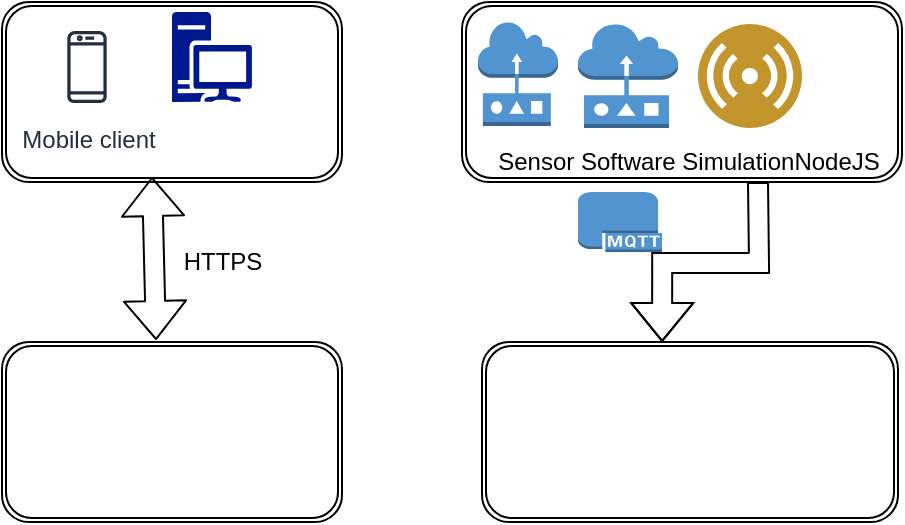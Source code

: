 <mxfile version="10.4.1" type="github"><diagram id="Kz44puRA4h2B7AGWVotk" name="Page-1"><mxGraphModel dx="502" dy="375" grid="1" gridSize="10" guides="1" tooltips="1" connect="1" arrows="1" fold="1" page="1" pageScale="1" pageWidth="850" pageHeight="1100" math="0" shadow="0"><root><mxCell id="0"/><mxCell id="1" parent="0"/><mxCell id="8RBf4s41oKtYpggz9zuo-3" value="" style="shape=ext;double=1;rounded=1;whiteSpace=wrap;html=1;" vertex="1" parent="1"><mxGeometry x="270" y="30" width="220" height="90" as="geometry"/></mxCell><mxCell id="8RBf4s41oKtYpggz9zuo-1" value="" style="shape=ext;double=1;rounded=1;whiteSpace=wrap;html=1;" vertex="1" parent="1"><mxGeometry x="40" y="30" width="170" height="90" as="geometry"/></mxCell><mxCell id="8RBf4s41oKtYpggz9zuo-6" value="" style="shape=ext;double=1;rounded=1;whiteSpace=wrap;html=1;" vertex="1" parent="1"><mxGeometry x="40" y="200" width="170" height="90" as="geometry"/></mxCell><mxCell id="64qL2pTZ_trt8KvoJyIy-1" value="Mobile client" style="outlineConnect=0;fontColor=#232F3E;gradientColor=none;strokeColor=#232F3E;fillColor=#ffffff;dashed=0;verticalLabelPosition=bottom;verticalAlign=top;align=center;html=1;fontSize=12;fontStyle=0;aspect=fixed;shape=mxgraph.aws4.resourceIcon;resIcon=mxgraph.aws4.mobile_client;" parent="1" vertex="1"><mxGeometry x="60" y="40" width="45" height="45" as="geometry"/></mxCell><mxCell id="64qL2pTZ_trt8KvoJyIy-2" value="" style="shadow=0;dashed=0;html=1;strokeColor=none;labelPosition=center;verticalLabelPosition=bottom;verticalAlign=top;align=center;shape=mxgraph.mscae.enterprise.workstation_client;fillColor=#00188D;" parent="1" vertex="1"><mxGeometry x="125" y="35" width="40" height="45" as="geometry"/></mxCell><mxCell id="64qL2pTZ_trt8KvoJyIy-3" value="" style="outlineConnect=0;dashed=0;verticalLabelPosition=bottom;verticalAlign=top;align=center;html=1;shape=mxgraph.aws3.sensor;fillColor=#5294CF;gradientColor=none;" parent="1" vertex="1"><mxGeometry x="278" y="40" width="40" height="52" as="geometry"/></mxCell><mxCell id="64qL2pTZ_trt8KvoJyIy-4" value="" style="outlineConnect=0;dashed=0;verticalLabelPosition=bottom;verticalAlign=top;align=center;html=1;shape=mxgraph.aws3.sensor;fillColor=#5294CF;gradientColor=none;" parent="1" vertex="1"><mxGeometry x="328" y="41" width="50" height="52" as="geometry"/></mxCell><mxCell id="64qL2pTZ_trt8KvoJyIy-5" value="" style="aspect=fixed;perimeter=ellipsePerimeter;html=1;align=center;shadow=0;dashed=0;image;image=img/lib/ibm/users/sensor.svg;" parent="1" vertex="1"><mxGeometry x="388" y="41" width="52" height="52" as="geometry"/></mxCell><mxCell id="8RBf4s41oKtYpggz9zuo-9" value="" style="edgeStyle=orthogonalEdgeStyle;shape=flexArrow;rounded=0;orthogonalLoop=1;jettySize=auto;html=1;entryX=0.433;entryY=0;entryDx=0;entryDy=0;entryPerimeter=0;" edge="1" parent="1" target="8RBf4s41oKtYpggz9zuo-10"><mxGeometry relative="1" as="geometry"><mxPoint x="418" y="120" as="sourcePoint"/><mxPoint x="390" y="199" as="targetPoint"/></mxGeometry></mxCell><mxCell id="8RBf4s41oKtYpggz9zuo-4" value="Sensor Software SimulationNodeJS" style="text;html=1;resizable=0;autosize=1;align=center;verticalAlign=middle;points=[];fillColor=none;strokeColor=none;rounded=0;" vertex="1" parent="1"><mxGeometry x="278" y="100" width="210" height="20" as="geometry"/></mxCell><mxCell id="8RBf4s41oKtYpggz9zuo-10" value="" style="shape=ext;double=1;rounded=1;whiteSpace=wrap;html=1;" vertex="1" parent="1"><mxGeometry x="280" y="200" width="208" height="90" as="geometry"/></mxCell><mxCell id="8RBf4s41oKtYpggz9zuo-11" value="HTTPS" style="text;html=1;resizable=0;autosize=1;align=center;verticalAlign=middle;points=[];fillColor=none;strokeColor=none;rounded=0;" vertex="1" parent="1"><mxGeometry x="125" y="150" width="50" height="20" as="geometry"/></mxCell><mxCell id="8RBf4s41oKtYpggz9zuo-12" value="" style="outlineConnect=0;dashed=0;verticalLabelPosition=bottom;verticalAlign=top;align=center;html=1;shape=mxgraph.aws3.mqtt_protocol;fillColor=#5294CF;gradientColor=none;" vertex="1" parent="1"><mxGeometry x="328" y="125" width="42" height="30" as="geometry"/></mxCell><mxCell id="8RBf4s41oKtYpggz9zuo-13" value="" style="shape=flexArrow;endArrow=classic;startArrow=classic;html=1;exitX=0.453;exitY=-0.011;exitDx=0;exitDy=0;exitPerimeter=0;" edge="1" parent="1" source="8RBf4s41oKtYpggz9zuo-6"><mxGeometry width="50" height="50" relative="1" as="geometry"><mxPoint x="65" y="167.5" as="sourcePoint"/><mxPoint x="115" y="117.5" as="targetPoint"/></mxGeometry></mxCell></root></mxGraphModel></diagram></mxfile>